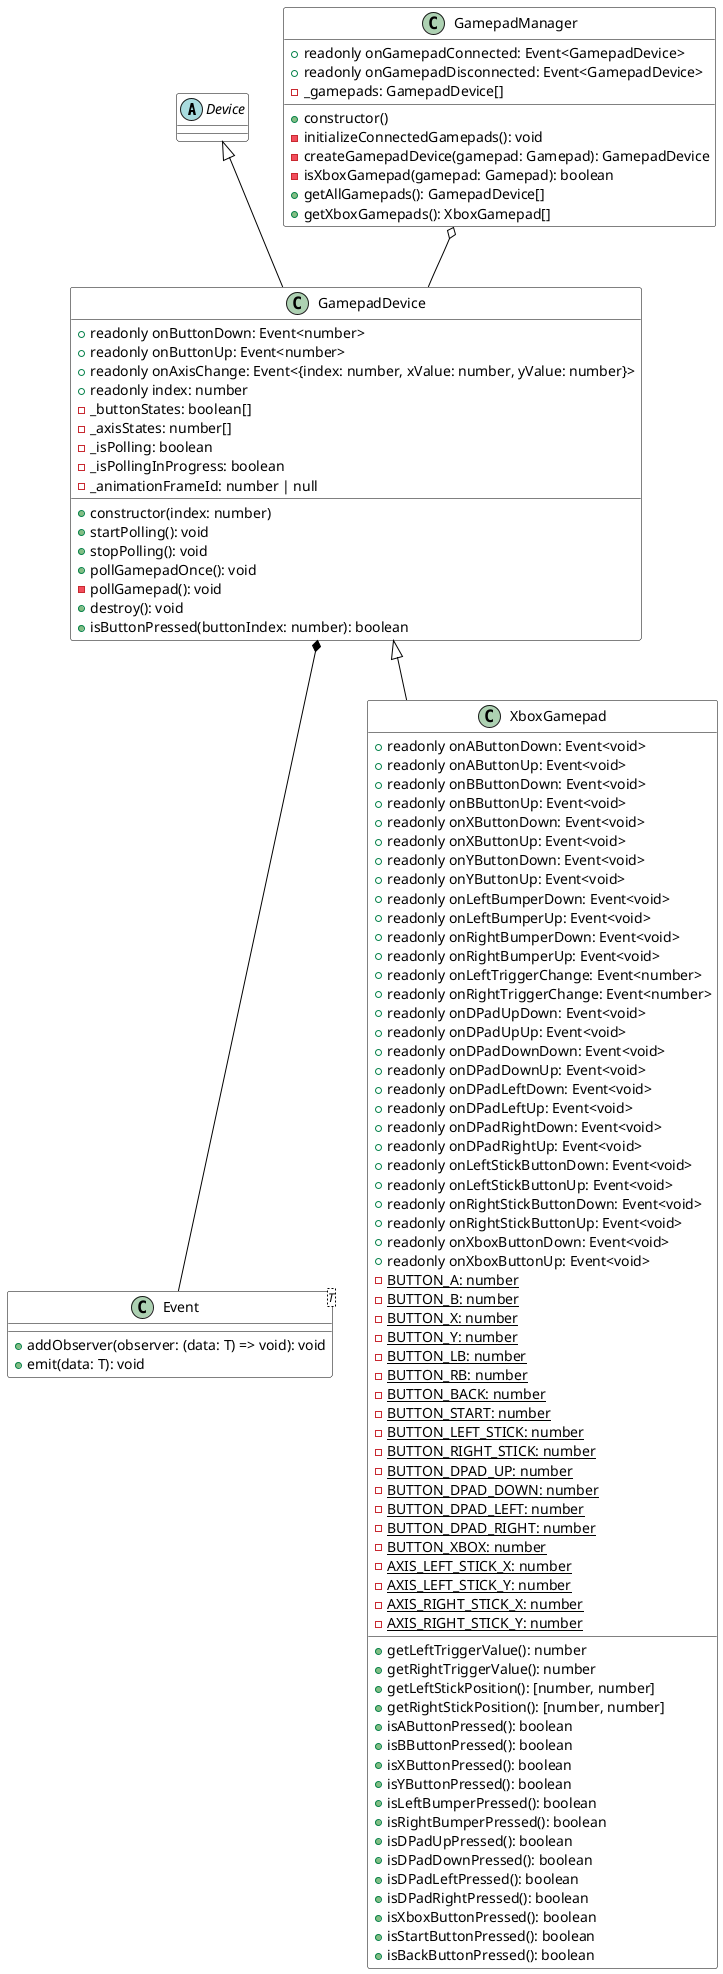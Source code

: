 @startuml Gamepad System

' Style configurations
skinparam class {
    BackgroundColor White
    ArrowColor Black
    BorderColor Black
}

' Base Device class
abstract class Device {
}

' Event class
class Event<T> {
    + addObserver(observer: (data: T) => void): void
    + emit(data: T): void
}

' GamepadDevice class
class GamepadDevice {
    + readonly onButtonDown: Event<number>
    + readonly onButtonUp: Event<number>
    + readonly onAxisChange: Event<{index: number, xValue: number, yValue: number}>
    + readonly index: number
    - _buttonStates: boolean[]
    - _axisStates: number[]
    - _isPolling: boolean
    - _isPollingInProgress: boolean
    - _animationFrameId: number | null
    + constructor(index: number)
    + startPolling(): void
    + stopPolling(): void
    + pollGamepadOnce(): void
    - pollGamepad(): void
    + destroy(): void
    + isButtonPressed(buttonIndex: number): boolean
}

' XboxGamepad class
class XboxGamepad {
    + readonly onAButtonDown: Event<void>
    + readonly onAButtonUp: Event<void>
    + readonly onBButtonDown: Event<void>
    + readonly onBButtonUp: Event<void>
    + readonly onXButtonDown: Event<void>
    + readonly onXButtonUp: Event<void>
    + readonly onYButtonDown: Event<void>
    + readonly onYButtonUp: Event<void>
    + readonly onLeftBumperDown: Event<void>
    + readonly onLeftBumperUp: Event<void>
    + readonly onRightBumperDown: Event<void>
    + readonly onRightBumperUp: Event<void>
    + readonly onLeftTriggerChange: Event<number>
    + readonly onRightTriggerChange: Event<number>
    + readonly onDPadUpDown: Event<void>
    + readonly onDPadUpUp: Event<void>
    + readonly onDPadDownDown: Event<void>
    + readonly onDPadDownUp: Event<void>
    + readonly onDPadLeftDown: Event<void>
    + readonly onDPadLeftUp: Event<void>
    + readonly onDPadRightDown: Event<void>
    + readonly onDPadRightUp: Event<void>
    + readonly onLeftStickButtonDown: Event<void>
    + readonly onLeftStickButtonUp: Event<void>
    + readonly onRightStickButtonDown: Event<void>
    + readonly onRightStickButtonUp: Event<void>
    + readonly onXboxButtonDown: Event<void>
    + readonly onXboxButtonUp: Event<void>
    - {static} BUTTON_A: number
    - {static} BUTTON_B: number
    - {static} BUTTON_X: number
    - {static} BUTTON_Y: number
    - {static} BUTTON_LB: number
    - {static} BUTTON_RB: number
    - {static} BUTTON_BACK: number
    - {static} BUTTON_START: number
    - {static} BUTTON_LEFT_STICK: number
    - {static} BUTTON_RIGHT_STICK: number
    - {static} BUTTON_DPAD_UP: number
    - {static} BUTTON_DPAD_DOWN: number
    - {static} BUTTON_DPAD_LEFT: number
    - {static} BUTTON_DPAD_RIGHT: number
    - {static} BUTTON_XBOX: number
    - {static} AXIS_LEFT_STICK_X: number
    - {static} AXIS_LEFT_STICK_Y: number
    - {static} AXIS_RIGHT_STICK_X: number
    - {static} AXIS_RIGHT_STICK_Y: number
    + getLeftTriggerValue(): number
    + getRightTriggerValue(): number
    + getLeftStickPosition(): [number, number]
    + getRightStickPosition(): [number, number]
    + isAButtonPressed(): boolean
    + isBButtonPressed(): boolean
    + isXButtonPressed(): boolean
    + isYButtonPressed(): boolean
    + isLeftBumperPressed(): boolean
    + isRightBumperPressed(): boolean
    + isDPadUpPressed(): boolean
    + isDPadDownPressed(): boolean
    + isDPadLeftPressed(): boolean
    + isDPadRightPressed(): boolean
    + isXboxButtonPressed(): boolean
    + isStartButtonPressed(): boolean
    + isBackButtonPressed(): boolean
}

' GamepadManager class
class GamepadManager {
    + readonly onGamepadConnected: Event<GamepadDevice>
    + readonly onGamepadDisconnected: Event<GamepadDevice>
    - _gamepads: GamepadDevice[]
    + constructor()
    - initializeConnectedGamepads(): void
    - createGamepadDevice(gamepad: Gamepad): GamepadDevice
    - isXboxGamepad(gamepad: Gamepad): boolean
    + getAllGamepads(): GamepadDevice[]
    + getXboxGamepads(): XboxGamepad[]
}

' Relationships
Device <|-- GamepadDevice
GamepadDevice <|-- XboxGamepad
GamepadManager o-- GamepadDevice
GamepadDevice *-- Event

@enduml
